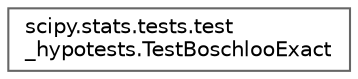 digraph "Graphical Class Hierarchy"
{
 // LATEX_PDF_SIZE
  bgcolor="transparent";
  edge [fontname=Helvetica,fontsize=10,labelfontname=Helvetica,labelfontsize=10];
  node [fontname=Helvetica,fontsize=10,shape=box,height=0.2,width=0.4];
  rankdir="LR";
  Node0 [id="Node000000",label="scipy.stats.tests.test\l_hypotests.TestBoschlooExact",height=0.2,width=0.4,color="grey40", fillcolor="white", style="filled",URL="$de/d77/classscipy_1_1stats_1_1tests_1_1test__hypotests_1_1TestBoschlooExact.html",tooltip=" "];
}
